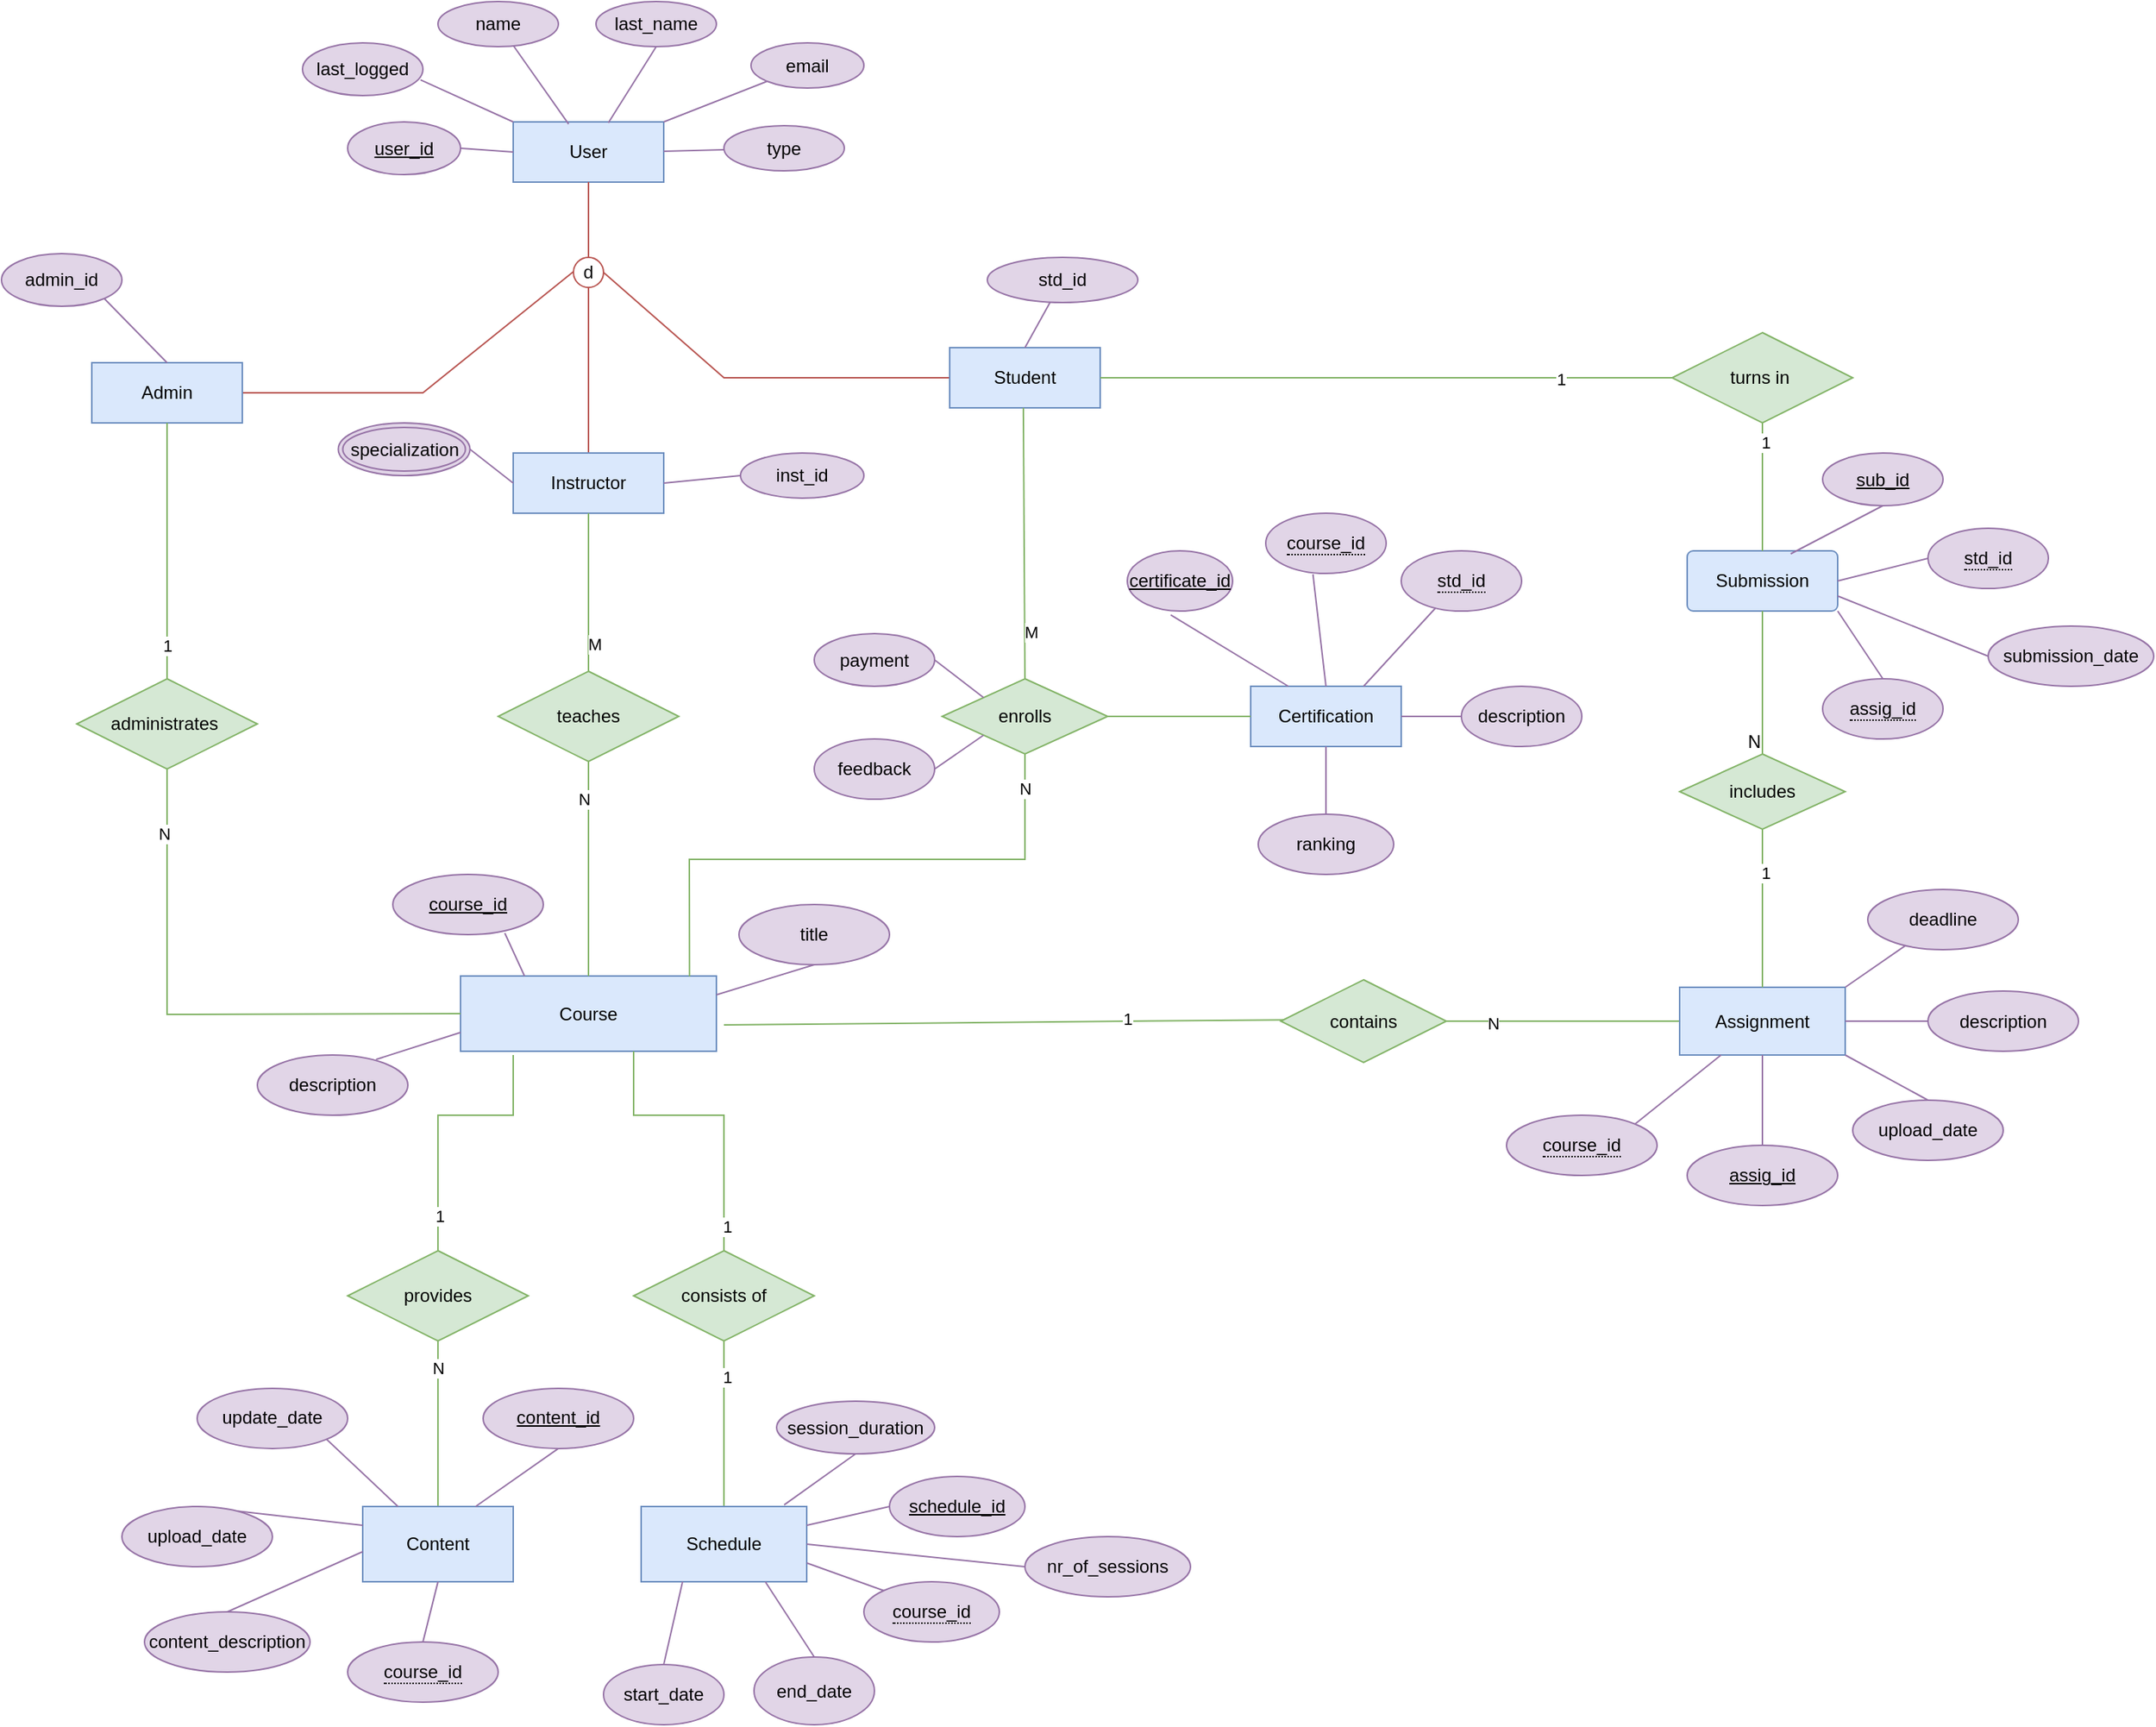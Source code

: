 <mxfile version="22.1.18" type="device">
  <diagram name="Page-1" id="Ex_LOpiX1bTE0HjQlcWH">
    <mxGraphModel dx="2524" dy="1872" grid="1" gridSize="10" guides="1" tooltips="1" connect="1" arrows="1" fold="1" page="1" pageScale="1" pageWidth="850" pageHeight="1100" math="0" shadow="0">
      <root>
        <mxCell id="0" />
        <mxCell id="1" parent="0" />
        <mxCell id="QeVsfK4hTUTbqEL9YIG4-1" value="User" style="whiteSpace=wrap;html=1;align=center;fillColor=#dae8fc;strokeColor=#6c8ebf;" parent="1" vertex="1">
          <mxGeometry x="60" y="30" width="100" height="40" as="geometry" />
        </mxCell>
        <mxCell id="QeVsfK4hTUTbqEL9YIG4-4" value="&lt;font color=&quot;#121212&quot;&gt;d&lt;/font&gt;" style="ellipse;whiteSpace=wrap;html=1;aspect=fixed;fillColor=none;strokeColor=#b85450;" parent="1" vertex="1">
          <mxGeometry x="100" y="120" width="20" height="20" as="geometry" />
        </mxCell>
        <mxCell id="QeVsfK4hTUTbqEL9YIG4-6" value="" style="endArrow=none;html=1;rounded=0;exitX=0.5;exitY=1;exitDx=0;exitDy=0;entryX=0.5;entryY=0;entryDx=0;entryDy=0;fillColor=#f8cecc;strokeColor=#b85450;" parent="1" source="QeVsfK4hTUTbqEL9YIG4-1" target="QeVsfK4hTUTbqEL9YIG4-4" edge="1">
          <mxGeometry relative="1" as="geometry">
            <mxPoint x="110" y="100" as="sourcePoint" />
            <mxPoint x="270" y="100" as="targetPoint" />
          </mxGeometry>
        </mxCell>
        <mxCell id="QeVsfK4hTUTbqEL9YIG4-10" value="" style="endArrow=none;html=1;rounded=0;entryX=0;entryY=0.5;entryDx=0;entryDy=0;fillColor=#f8cecc;strokeColor=#b85450;" parent="1" target="QeVsfK4hTUTbqEL9YIG4-17" edge="1">
          <mxGeometry relative="1" as="geometry">
            <mxPoint x="120" y="130" as="sourcePoint" />
            <mxPoint x="180" y="190.5" as="targetPoint" />
            <Array as="points">
              <mxPoint x="200" y="200" />
            </Array>
          </mxGeometry>
        </mxCell>
        <mxCell id="QeVsfK4hTUTbqEL9YIG4-11" value="" style="endArrow=none;html=1;rounded=0;entryX=0.5;entryY=0;entryDx=0;entryDy=0;fillColor=#f8cecc;strokeColor=#b85450;" parent="1" target="QeVsfK4hTUTbqEL9YIG4-16" edge="1">
          <mxGeometry relative="1" as="geometry">
            <mxPoint x="110" y="140" as="sourcePoint" />
            <mxPoint x="110" y="230" as="targetPoint" />
          </mxGeometry>
        </mxCell>
        <mxCell id="QeVsfK4hTUTbqEL9YIG4-13" value="" style="endArrow=none;html=1;rounded=0;exitX=1;exitY=0.5;exitDx=0;exitDy=0;fillColor=#f8cecc;strokeColor=#b85450;" parent="1" source="QeVsfK4hTUTbqEL9YIG4-15" edge="1">
          <mxGeometry relative="1" as="geometry">
            <mxPoint x="20" y="180" as="sourcePoint" />
            <mxPoint x="100" y="129.5" as="targetPoint" />
            <Array as="points">
              <mxPoint y="210" />
            </Array>
          </mxGeometry>
        </mxCell>
        <mxCell id="QeVsfK4hTUTbqEL9YIG4-15" value="Admin" style="whiteSpace=wrap;html=1;align=center;fillColor=#dae8fc;strokeColor=#6c8ebf;" parent="1" vertex="1">
          <mxGeometry x="-220" y="190" width="100" height="40" as="geometry" />
        </mxCell>
        <mxCell id="QeVsfK4hTUTbqEL9YIG4-16" value="Instructor" style="whiteSpace=wrap;html=1;align=center;fillColor=#dae8fc;strokeColor=#6c8ebf;" parent="1" vertex="1">
          <mxGeometry x="60" y="250" width="100" height="40" as="geometry" />
        </mxCell>
        <mxCell id="QeVsfK4hTUTbqEL9YIG4-17" value="Student" style="whiteSpace=wrap;html=1;align=center;fillColor=#dae8fc;strokeColor=#6c8ebf;" parent="1" vertex="1">
          <mxGeometry x="350" y="180" width="100" height="40" as="geometry" />
        </mxCell>
        <mxCell id="QeVsfK4hTUTbqEL9YIG4-91" style="edgeStyle=orthogonalEdgeStyle;rounded=0;orthogonalLoop=1;jettySize=auto;html=1;" parent="1" edge="1">
          <mxGeometry relative="1" as="geometry">
            <mxPoint x="130" y="660" as="targetPoint" />
            <mxPoint x="130" y="660" as="sourcePoint" />
          </mxGeometry>
        </mxCell>
        <mxCell id="QeVsfK4hTUTbqEL9YIG4-21" value="Course" style="whiteSpace=wrap;html=1;align=center;fillColor=#dae8fc;strokeColor=#6c8ebf;" parent="1" vertex="1">
          <mxGeometry x="25" y="597.5" width="170" height="50" as="geometry" />
        </mxCell>
        <mxCell id="QeVsfK4hTUTbqEL9YIG4-24" value="enrolls" style="shape=rhombus;perimeter=rhombusPerimeter;whiteSpace=wrap;html=1;align=center;fillColor=#d5e8d4;strokeColor=#82b366;" parent="1" vertex="1">
          <mxGeometry x="345" y="400" width="110" height="50" as="geometry" />
        </mxCell>
        <mxCell id="QeVsfK4hTUTbqEL9YIG4-32" value="" style="endArrow=none;html=1;rounded=0;exitX=0.5;exitY=1;exitDx=0;exitDy=0;fillColor=#d5e8d4;strokeColor=#82b366;" parent="1" source="QeVsfK4hTUTbqEL9YIG4-15" target="QeVsfK4hTUTbqEL9YIG4-33" edge="1">
          <mxGeometry relative="1" as="geometry">
            <mxPoint x="-180" y="240" as="sourcePoint" />
            <mxPoint x="-22" y="440" as="targetPoint" />
          </mxGeometry>
        </mxCell>
        <mxCell id="QeVsfK4hTUTbqEL9YIG4-36" value="1" style="edgeLabel;html=1;align=center;verticalAlign=middle;resizable=0;points=[];" parent="QeVsfK4hTUTbqEL9YIG4-32" vertex="1" connectable="0">
          <mxGeometry x="0.744" relative="1" as="geometry">
            <mxPoint as="offset" />
          </mxGeometry>
        </mxCell>
        <mxCell id="QeVsfK4hTUTbqEL9YIG4-33" value="administrates&amp;nbsp;" style="shape=rhombus;perimeter=rhombusPerimeter;whiteSpace=wrap;html=1;align=center;fillColor=#d5e8d4;strokeColor=#82b366;" parent="1" vertex="1">
          <mxGeometry x="-230" y="400" width="120" height="60" as="geometry" />
        </mxCell>
        <mxCell id="QeVsfK4hTUTbqEL9YIG4-34" value="" style="endArrow=none;html=1;rounded=0;exitX=0.5;exitY=1;exitDx=0;exitDy=0;entryX=0;entryY=0.5;entryDx=0;entryDy=0;fillColor=#d5e8d4;strokeColor=#82b366;" parent="1" source="QeVsfK4hTUTbqEL9YIG4-33" target="QeVsfK4hTUTbqEL9YIG4-21" edge="1">
          <mxGeometry relative="1" as="geometry">
            <mxPoint x="-60" y="520" as="sourcePoint" />
            <mxPoint x="-20" y="550" as="targetPoint" />
            <Array as="points">
              <mxPoint x="-170" y="623" />
            </Array>
          </mxGeometry>
        </mxCell>
        <mxCell id="QeVsfK4hTUTbqEL9YIG4-37" value="N" style="edgeLabel;html=1;align=center;verticalAlign=middle;resizable=0;points=[];" parent="QeVsfK4hTUTbqEL9YIG4-34" vertex="1" connectable="0">
          <mxGeometry x="-0.762" y="-2" relative="1" as="geometry">
            <mxPoint as="offset" />
          </mxGeometry>
        </mxCell>
        <mxCell id="QeVsfK4hTUTbqEL9YIG4-35" value="" style="endArrow=none;html=1;rounded=0;exitX=0.5;exitY=1;exitDx=0;exitDy=0;entryX=0.5;entryY=0;entryDx=0;entryDy=0;" parent="1" source="QeVsfK4hTUTbqEL9YIG4-16" target="QeVsfK4hTUTbqEL9YIG4-38" edge="1">
          <mxGeometry relative="1" as="geometry">
            <mxPoint x="80" y="330" as="sourcePoint" />
            <mxPoint x="110" y="370" as="targetPoint" />
          </mxGeometry>
        </mxCell>
        <mxCell id="QeVsfK4hTUTbqEL9YIG4-40" value="N" style="edgeLabel;html=1;align=center;verticalAlign=middle;resizable=0;points=[];" parent="QeVsfK4hTUTbqEL9YIG4-35" vertex="1" connectable="0">
          <mxGeometry x="0.652" y="4" relative="1" as="geometry">
            <mxPoint as="offset" />
          </mxGeometry>
        </mxCell>
        <mxCell id="QeVsfK4hTUTbqEL9YIG4-38" value="teaches" style="shape=rhombus;perimeter=rhombusPerimeter;whiteSpace=wrap;html=1;align=center;fillColor=#d5e8d4;strokeColor=#82b366;" parent="1" vertex="1">
          <mxGeometry x="50" y="395" width="120" height="60" as="geometry" />
        </mxCell>
        <mxCell id="QeVsfK4hTUTbqEL9YIG4-39" value="" style="endArrow=none;html=1;rounded=0;exitX=0.5;exitY=1;exitDx=0;exitDy=0;entryX=0.5;entryY=0;entryDx=0;entryDy=0;fillColor=#d5e8d4;strokeColor=#82b366;" parent="1" source="QeVsfK4hTUTbqEL9YIG4-38" target="QeVsfK4hTUTbqEL9YIG4-21" edge="1">
          <mxGeometry relative="1" as="geometry">
            <mxPoint x="90" y="510" as="sourcePoint" />
            <mxPoint x="110" y="590" as="targetPoint" />
          </mxGeometry>
        </mxCell>
        <mxCell id="QeVsfK4hTUTbqEL9YIG4-41" value="N" style="edgeLabel;html=1;align=center;verticalAlign=middle;resizable=0;points=[];" parent="QeVsfK4hTUTbqEL9YIG4-39" vertex="1" connectable="0">
          <mxGeometry x="-0.649" y="-3" relative="1" as="geometry">
            <mxPoint as="offset" />
          </mxGeometry>
        </mxCell>
        <mxCell id="QeVsfK4hTUTbqEL9YIG4-42" value="" style="endArrow=none;html=1;rounded=0;entryX=0.06;entryY=0.483;entryDx=0;entryDy=0;entryPerimeter=0;fillColor=#d5e8d4;strokeColor=#82b366;" parent="1" target="QeVsfK4hTUTbqEL9YIG4-44" edge="1">
          <mxGeometry relative="1" as="geometry">
            <mxPoint x="200" y="630" as="sourcePoint" />
            <mxPoint x="425" y="614.5" as="targetPoint" />
          </mxGeometry>
        </mxCell>
        <mxCell id="QeVsfK4hTUTbqEL9YIG4-62" value="1" style="edgeLabel;html=1;align=center;verticalAlign=middle;resizable=0;points=[];" parent="QeVsfK4hTUTbqEL9YIG4-42" vertex="1" connectable="0">
          <mxGeometry x="0.421" y="2" relative="1" as="geometry">
            <mxPoint as="offset" />
          </mxGeometry>
        </mxCell>
        <mxCell id="QeVsfK4hTUTbqEL9YIG4-44" value="contains" style="shape=rhombus;perimeter=rhombusPerimeter;whiteSpace=wrap;html=1;align=center;fillColor=#d5e8d4;strokeColor=#82b366;" parent="1" vertex="1">
          <mxGeometry x="570" y="600" width="110" height="55" as="geometry" />
        </mxCell>
        <mxCell id="QeVsfK4hTUTbqEL9YIG4-45" value="" style="endArrow=none;html=1;rounded=0;exitX=1;exitY=0.5;exitDx=0;exitDy=0;entryX=0;entryY=0.5;entryDx=0;entryDy=0;fillColor=#d5e8d4;strokeColor=#82b366;" parent="1" source="QeVsfK4hTUTbqEL9YIG4-44" target="QeVsfK4hTUTbqEL9YIG4-46" edge="1">
          <mxGeometry relative="1" as="geometry">
            <mxPoint x="490" y="615" as="sourcePoint" />
            <mxPoint x="650" y="614.5" as="targetPoint" />
          </mxGeometry>
        </mxCell>
        <mxCell id="QeVsfK4hTUTbqEL9YIG4-63" value="N" style="edgeLabel;html=1;align=center;verticalAlign=middle;resizable=0;points=[];" parent="QeVsfK4hTUTbqEL9YIG4-45" vertex="1" connectable="0">
          <mxGeometry x="-0.607" y="-1" relative="1" as="geometry">
            <mxPoint as="offset" />
          </mxGeometry>
        </mxCell>
        <mxCell id="QeVsfK4hTUTbqEL9YIG4-46" value="Assignment" style="whiteSpace=wrap;html=1;align=center;fillColor=#dae8fc;strokeColor=#6c8ebf;" parent="1" vertex="1">
          <mxGeometry x="835" y="605" width="110" height="45" as="geometry" />
        </mxCell>
        <mxCell id="QeVsfK4hTUTbqEL9YIG4-49" value="" style="endArrow=none;html=1;rounded=0;entryX=0.5;entryY=0;entryDx=0;entryDy=0;exitX=0.5;exitY=1;exitDx=0;exitDy=0;fillColor=#d5e8d4;strokeColor=#82b366;" parent="1" source="QeVsfK4hTUTbqEL9YIG4-50" target="QeVsfK4hTUTbqEL9YIG4-46" edge="1">
          <mxGeometry relative="1" as="geometry">
            <mxPoint x="625" y="500" as="sourcePoint" />
            <mxPoint x="700" y="500" as="targetPoint" />
          </mxGeometry>
        </mxCell>
        <mxCell id="QeVsfK4hTUTbqEL9YIG4-60" value="1" style="edgeLabel;html=1;align=center;verticalAlign=middle;resizable=0;points=[];" parent="QeVsfK4hTUTbqEL9YIG4-49" vertex="1" connectable="0">
          <mxGeometry x="-0.447" y="2" relative="1" as="geometry">
            <mxPoint as="offset" />
          </mxGeometry>
        </mxCell>
        <mxCell id="QeVsfK4hTUTbqEL9YIG4-50" value="includes" style="shape=rhombus;perimeter=rhombusPerimeter;whiteSpace=wrap;html=1;align=center;fillColor=#d5e8d4;strokeColor=#82b366;" parent="1" vertex="1">
          <mxGeometry x="835" y="450" width="110" height="50" as="geometry" />
        </mxCell>
        <mxCell id="QeVsfK4hTUTbqEL9YIG4-53" value="Submission" style="rounded=1;arcSize=10;whiteSpace=wrap;html=1;align=center;fillColor=#dae8fc;strokeColor=#6c8ebf;" parent="1" vertex="1">
          <mxGeometry x="840" y="315" width="100" height="40" as="geometry" />
        </mxCell>
        <mxCell id="QeVsfK4hTUTbqEL9YIG4-54" value="" style="endArrow=none;html=1;rounded=0;entryX=0;entryY=0.5;entryDx=0;entryDy=0;exitX=1;exitY=0.5;exitDx=0;exitDy=0;fillColor=#d5e8d4;strokeColor=#82b366;" parent="1" source="QeVsfK4hTUTbqEL9YIG4-17" target="QeVsfK4hTUTbqEL9YIG4-55" edge="1">
          <mxGeometry relative="1" as="geometry">
            <mxPoint x="290" y="209.5" as="sourcePoint" />
            <mxPoint x="450" y="209.5" as="targetPoint" />
          </mxGeometry>
        </mxCell>
        <mxCell id="QeVsfK4hTUTbqEL9YIG4-58" value="1" style="edgeLabel;html=1;align=center;verticalAlign=middle;resizable=0;points=[];" parent="QeVsfK4hTUTbqEL9YIG4-54" vertex="1" connectable="0">
          <mxGeometry x="0.611" y="-1" relative="1" as="geometry">
            <mxPoint as="offset" />
          </mxGeometry>
        </mxCell>
        <mxCell id="QeVsfK4hTUTbqEL9YIG4-55" value="turns in&amp;nbsp;" style="shape=rhombus;perimeter=rhombusPerimeter;whiteSpace=wrap;html=1;align=center;fillColor=#d5e8d4;strokeColor=#82b366;" parent="1" vertex="1">
          <mxGeometry x="830" y="170" width="120" height="60" as="geometry" />
        </mxCell>
        <mxCell id="QeVsfK4hTUTbqEL9YIG4-57" value="" style="endArrow=none;html=1;rounded=0;entryX=0.5;entryY=0;entryDx=0;entryDy=0;exitX=0.5;exitY=1;exitDx=0;exitDy=0;fillColor=#d5e8d4;strokeColor=#82b366;" parent="1" source="QeVsfK4hTUTbqEL9YIG4-55" target="QeVsfK4hTUTbqEL9YIG4-53" edge="1">
          <mxGeometry relative="1" as="geometry">
            <mxPoint x="880" y="240" as="sourcePoint" />
            <mxPoint x="835" y="290" as="targetPoint" />
            <Array as="points" />
          </mxGeometry>
        </mxCell>
        <mxCell id="QeVsfK4hTUTbqEL9YIG4-59" value="1" style="edgeLabel;html=1;align=center;verticalAlign=middle;resizable=0;points=[];" parent="QeVsfK4hTUTbqEL9YIG4-57" vertex="1" connectable="0">
          <mxGeometry x="-0.702" y="2" relative="1" as="geometry">
            <mxPoint as="offset" />
          </mxGeometry>
        </mxCell>
        <mxCell id="QeVsfK4hTUTbqEL9YIG4-64" value="" style="endArrow=none;html=1;rounded=0;exitX=0.5;exitY=0;exitDx=0;exitDy=0;fillColor=#d5e8d4;strokeColor=#82b366;" parent="1" source="QeVsfK4hTUTbqEL9YIG4-65" edge="1">
          <mxGeometry relative="1" as="geometry">
            <mxPoint x="-60" y="700" as="sourcePoint" />
            <mxPoint x="60" y="650" as="targetPoint" />
            <Array as="points">
              <mxPoint x="10" y="700" />
              <mxPoint x="10" y="690" />
              <mxPoint x="60" y="690" />
            </Array>
          </mxGeometry>
        </mxCell>
        <mxCell id="QeVsfK4hTUTbqEL9YIG4-78" value="1" style="edgeLabel;html=1;align=center;verticalAlign=middle;resizable=0;points=[];" parent="QeVsfK4hTUTbqEL9YIG4-64" vertex="1" connectable="0">
          <mxGeometry x="-0.746" y="-1" relative="1" as="geometry">
            <mxPoint as="offset" />
          </mxGeometry>
        </mxCell>
        <mxCell id="QeVsfK4hTUTbqEL9YIG4-65" value="provides" style="shape=rhombus;perimeter=rhombusPerimeter;whiteSpace=wrap;html=1;align=center;fillColor=#d5e8d4;strokeColor=#82b366;" parent="1" vertex="1">
          <mxGeometry x="-50" y="780" width="120" height="60" as="geometry" />
        </mxCell>
        <mxCell id="QeVsfK4hTUTbqEL9YIG4-75" value="" style="endArrow=none;html=1;rounded=0;entryX=0.5;entryY=1;entryDx=0;entryDy=0;exitX=0.5;exitY=0;exitDx=0;exitDy=0;fillColor=#d5e8d4;strokeColor=#82b366;" parent="1" source="QeVsfK4hTUTbqEL9YIG4-77" target="QeVsfK4hTUTbqEL9YIG4-65" edge="1">
          <mxGeometry relative="1" as="geometry">
            <mxPoint x="-390" y="700" as="sourcePoint" />
            <mxPoint x="-230" y="700" as="targetPoint" />
          </mxGeometry>
        </mxCell>
        <mxCell id="QeVsfK4hTUTbqEL9YIG4-79" value="N" style="edgeLabel;html=1;align=center;verticalAlign=middle;resizable=0;points=[];" parent="QeVsfK4hTUTbqEL9YIG4-75" vertex="1" connectable="0">
          <mxGeometry x="0.685" relative="1" as="geometry">
            <mxPoint as="offset" />
          </mxGeometry>
        </mxCell>
        <mxCell id="QeVsfK4hTUTbqEL9YIG4-77" value="Content" style="whiteSpace=wrap;html=1;align=center;fillColor=#dae8fc;strokeColor=#6c8ebf;" parent="1" vertex="1">
          <mxGeometry x="-40" y="950" width="100" height="50" as="geometry" />
        </mxCell>
        <mxCell id="QeVsfK4hTUTbqEL9YIG4-80" value="" style="endArrow=none;html=1;rounded=0;exitX=0.75;exitY=1;exitDx=0;exitDy=0;entryX=0.5;entryY=0;entryDx=0;entryDy=0;fillColor=#d5e8d4;strokeColor=#82b366;" parent="1" target="QeVsfK4hTUTbqEL9YIG4-81" edge="1">
          <mxGeometry relative="1" as="geometry">
            <mxPoint x="140" y="647.5" as="sourcePoint" />
            <mxPoint x="200" y="760" as="targetPoint" />
            <Array as="points">
              <mxPoint x="140" y="690" />
              <mxPoint x="200" y="690" />
            </Array>
          </mxGeometry>
        </mxCell>
        <mxCell id="QeVsfK4hTUTbqEL9YIG4-97" value="1" style="edgeLabel;html=1;align=center;verticalAlign=middle;resizable=0;points=[];" parent="QeVsfK4hTUTbqEL9YIG4-80" vertex="1" connectable="0">
          <mxGeometry x="0.836" y="2" relative="1" as="geometry">
            <mxPoint as="offset" />
          </mxGeometry>
        </mxCell>
        <mxCell id="QeVsfK4hTUTbqEL9YIG4-81" value="consists of" style="shape=rhombus;perimeter=rhombusPerimeter;whiteSpace=wrap;html=1;align=center;fillColor=#d5e8d4;strokeColor=#82b366;" parent="1" vertex="1">
          <mxGeometry x="140" y="780" width="120" height="60" as="geometry" />
        </mxCell>
        <mxCell id="QeVsfK4hTUTbqEL9YIG4-82" value="" style="endArrow=none;html=1;rounded=0;exitX=0.5;exitY=1;exitDx=0;exitDy=0;fillColor=#d5e8d4;strokeColor=#82b366;" parent="1" source="QeVsfK4hTUTbqEL9YIG4-81" target="QeVsfK4hTUTbqEL9YIG4-83" edge="1">
          <mxGeometry relative="1" as="geometry">
            <mxPoint x="170" y="910" as="sourcePoint" />
            <mxPoint x="220" y="920" as="targetPoint" />
          </mxGeometry>
        </mxCell>
        <mxCell id="QeVsfK4hTUTbqEL9YIG4-98" value="1" style="edgeLabel;html=1;align=center;verticalAlign=middle;resizable=0;points=[];" parent="QeVsfK4hTUTbqEL9YIG4-82" vertex="1" connectable="0">
          <mxGeometry x="-0.56" y="2" relative="1" as="geometry">
            <mxPoint as="offset" />
          </mxGeometry>
        </mxCell>
        <mxCell id="QeVsfK4hTUTbqEL9YIG4-83" value="Schedule" style="whiteSpace=wrap;html=1;align=center;fillColor=#dae8fc;strokeColor=#6c8ebf;" parent="1" vertex="1">
          <mxGeometry x="145" y="950" width="110" height="50" as="geometry" />
        </mxCell>
        <mxCell id="QeVsfK4hTUTbqEL9YIG4-86" value="Certification" style="whiteSpace=wrap;html=1;align=center;fillColor=#dae8fc;strokeColor=#6c8ebf;" parent="1" vertex="1">
          <mxGeometry x="550" y="405" width="100" height="40" as="geometry" />
        </mxCell>
        <mxCell id="QeVsfK4hTUTbqEL9YIG4-87" value="" style="endArrow=none;html=1;rounded=0;exitX=1;exitY=0.5;exitDx=0;exitDy=0;entryX=0;entryY=0.5;entryDx=0;entryDy=0;fillColor=#d5e8d4;strokeColor=#82b366;" parent="1" source="QeVsfK4hTUTbqEL9YIG4-24" target="QeVsfK4hTUTbqEL9YIG4-86" edge="1">
          <mxGeometry relative="1" as="geometry">
            <mxPoint x="290" y="430" as="sourcePoint" />
            <mxPoint x="380" y="375" as="targetPoint" />
          </mxGeometry>
        </mxCell>
        <mxCell id="QeVsfK4hTUTbqEL9YIG4-93" value="" style="endArrow=none;html=1;rounded=0;entryX=0.5;entryY=1;entryDx=0;entryDy=0;exitX=0.895;exitY=0.006;exitDx=0;exitDy=0;exitPerimeter=0;fillColor=#d5e8d4;strokeColor=#82b366;" parent="1" source="QeVsfK4hTUTbqEL9YIG4-21" target="QeVsfK4hTUTbqEL9YIG4-24" edge="1">
          <mxGeometry relative="1" as="geometry">
            <mxPoint x="180" y="590" as="sourcePoint" />
            <mxPoint x="340" y="420" as="targetPoint" />
            <Array as="points">
              <mxPoint x="177" y="520" />
              <mxPoint x="400" y="520" />
            </Array>
          </mxGeometry>
        </mxCell>
        <mxCell id="QeVsfK4hTUTbqEL9YIG4-94" value="N" style="edgeLabel;html=1;align=center;verticalAlign=middle;resizable=0;points=[];" parent="QeVsfK4hTUTbqEL9YIG4-93" vertex="1" connectable="0">
          <mxGeometry x="0.877" relative="1" as="geometry">
            <mxPoint as="offset" />
          </mxGeometry>
        </mxCell>
        <mxCell id="QeVsfK4hTUTbqEL9YIG4-130" value="last_name" style="ellipse;whiteSpace=wrap;html=1;align=center;fillColor=#e1d5e7;strokeColor=#9673a6;" parent="1" vertex="1">
          <mxGeometry x="115" y="-50" width="80" height="30" as="geometry" />
        </mxCell>
        <mxCell id="QeVsfK4hTUTbqEL9YIG4-133" value="email" style="ellipse;whiteSpace=wrap;html=1;align=center;fillColor=#e1d5e7;strokeColor=#9673a6;" parent="1" vertex="1">
          <mxGeometry x="218" y="-22.5" width="75" height="30" as="geometry" />
        </mxCell>
        <mxCell id="QeVsfK4hTUTbqEL9YIG4-134" value="" style="endArrow=none;html=1;rounded=0;entryX=1;entryY=0;entryDx=0;entryDy=0;fillColor=#e1d5e7;strokeColor=#9673a6;" parent="1" source="QeVsfK4hTUTbqEL9YIG4-133" target="QeVsfK4hTUTbqEL9YIG4-1" edge="1">
          <mxGeometry relative="1" as="geometry">
            <mxPoint x="100" y="270" as="sourcePoint" />
            <mxPoint x="260" y="270" as="targetPoint" />
          </mxGeometry>
        </mxCell>
        <mxCell id="QeVsfK4hTUTbqEL9YIG4-135" value="" style="endArrow=none;html=1;rounded=0;exitX=0.368;exitY=0.035;exitDx=0;exitDy=0;exitPerimeter=0;fillColor=#e1d5e7;strokeColor=#9673a6;" parent="1" source="QeVsfK4hTUTbqEL9YIG4-1" target="QeVsfK4hTUTbqEL9YIG4-136" edge="1">
          <mxGeometry relative="1" as="geometry">
            <mxPoint x="160" y="160" as="sourcePoint" />
            <mxPoint x="320" y="160" as="targetPoint" />
          </mxGeometry>
        </mxCell>
        <mxCell id="QeVsfK4hTUTbqEL9YIG4-136" value="name" style="ellipse;whiteSpace=wrap;html=1;align=center;fillColor=#e1d5e7;strokeColor=#9673a6;" parent="1" vertex="1">
          <mxGeometry x="10" y="-50" width="80" height="30" as="geometry" />
        </mxCell>
        <mxCell id="QeVsfK4hTUTbqEL9YIG4-137" value="" style="endArrow=none;html=1;rounded=0;exitX=0.5;exitY=1;exitDx=0;exitDy=0;entryX=0.632;entryY=0.015;entryDx=0;entryDy=0;entryPerimeter=0;fillColor=#e1d5e7;strokeColor=#9673a6;" parent="1" source="QeVsfK4hTUTbqEL9YIG4-130" target="QeVsfK4hTUTbqEL9YIG4-1" edge="1">
          <mxGeometry relative="1" as="geometry">
            <mxPoint x="160" y="160" as="sourcePoint" />
            <mxPoint x="320" y="160" as="targetPoint" />
          </mxGeometry>
        </mxCell>
        <mxCell id="QeVsfK4hTUTbqEL9YIG4-151" value="&lt;span style=&quot;border-bottom: 1px dotted&quot;&gt;course_id&lt;/span&gt;" style="ellipse;whiteSpace=wrap;html=1;align=center;fillColor=#e1d5e7;strokeColor=#9673a6;" parent="1" vertex="1">
          <mxGeometry x="560" y="290" width="80" height="40" as="geometry" />
        </mxCell>
        <mxCell id="QeVsfK4hTUTbqEL9YIG4-152" value="certificate_id" style="ellipse;whiteSpace=wrap;html=1;align=center;fontStyle=4;fillColor=#e1d5e7;strokeColor=#9673a6;" parent="1" vertex="1">
          <mxGeometry x="468" y="315" width="70" height="40" as="geometry" />
        </mxCell>
        <mxCell id="QeVsfK4hTUTbqEL9YIG4-158" value="&lt;span style=&quot;border-bottom: 1px dotted&quot;&gt;std_id&lt;/span&gt;" style="ellipse;whiteSpace=wrap;html=1;align=center;fillColor=#e1d5e7;strokeColor=#9673a6;" parent="1" vertex="1">
          <mxGeometry x="650" y="315" width="80" height="40" as="geometry" />
        </mxCell>
        <mxCell id="QeVsfK4hTUTbqEL9YIG4-159" value="" style="endArrow=none;html=1;rounded=0;exitX=0.788;exitY=0.075;exitDx=0;exitDy=0;exitPerimeter=0;entryX=0;entryY=0.75;entryDx=0;entryDy=0;fillColor=#e1d5e7;strokeColor=#9673a6;" parent="1" source="QeVsfK4hTUTbqEL9YIG4-170" target="QeVsfK4hTUTbqEL9YIG4-21" edge="1">
          <mxGeometry relative="1" as="geometry">
            <mxPoint x="-20" y="655" as="sourcePoint" />
            <mxPoint x="140" y="655" as="targetPoint" />
          </mxGeometry>
        </mxCell>
        <mxCell id="QeVsfK4hTUTbqEL9YIG4-160" value="" style="endArrow=none;html=1;rounded=0;exitX=0.744;exitY=0.975;exitDx=0;exitDy=0;exitPerimeter=0;entryX=0.25;entryY=0;entryDx=0;entryDy=0;fillColor=#e1d5e7;strokeColor=#9673a6;" parent="1" source="QeVsfK4hTUTbqEL9YIG4-167" target="QeVsfK4hTUTbqEL9YIG4-21" edge="1">
          <mxGeometry relative="1" as="geometry">
            <mxPoint x="190" y="560" as="sourcePoint" />
            <mxPoint x="350" y="560" as="targetPoint" />
          </mxGeometry>
        </mxCell>
        <mxCell id="QeVsfK4hTUTbqEL9YIG4-161" value="" style="endArrow=none;html=1;rounded=0;entryX=0.392;entryY=1.015;entryDx=0;entryDy=0;entryPerimeter=0;exitX=0.5;exitY=0;exitDx=0;exitDy=0;fillColor=#e1d5e7;strokeColor=#9673a6;" parent="1" source="QeVsfK4hTUTbqEL9YIG4-86" target="QeVsfK4hTUTbqEL9YIG4-151" edge="1">
          <mxGeometry relative="1" as="geometry">
            <mxPoint x="580" y="400" as="sourcePoint" />
            <mxPoint x="620" y="349" as="targetPoint" />
          </mxGeometry>
        </mxCell>
        <mxCell id="QeVsfK4hTUTbqEL9YIG4-162" value="" style="endArrow=none;html=1;rounded=0;exitX=0.412;exitY=1.065;exitDx=0;exitDy=0;exitPerimeter=0;entryX=0.25;entryY=0;entryDx=0;entryDy=0;fillColor=#e1d5e7;strokeColor=#9673a6;" parent="1" source="QeVsfK4hTUTbqEL9YIG4-152" target="QeVsfK4hTUTbqEL9YIG4-86" edge="1">
          <mxGeometry relative="1" as="geometry">
            <mxPoint x="480" y="390" as="sourcePoint" />
            <mxPoint x="640" y="390" as="targetPoint" />
          </mxGeometry>
        </mxCell>
        <mxCell id="QeVsfK4hTUTbqEL9YIG4-163" value="" style="endArrow=none;html=1;rounded=0;entryX=0.285;entryY=0.95;entryDx=0;entryDy=0;entryPerimeter=0;exitX=0.75;exitY=0;exitDx=0;exitDy=0;fillColor=#e1d5e7;strokeColor=#9673a6;" parent="1" source="QeVsfK4hTUTbqEL9YIG4-86" target="QeVsfK4hTUTbqEL9YIG4-158" edge="1">
          <mxGeometry relative="1" as="geometry">
            <mxPoint x="640" y="400" as="sourcePoint" />
            <mxPoint x="690" y="370" as="targetPoint" />
          </mxGeometry>
        </mxCell>
        <mxCell id="QeVsfK4hTUTbqEL9YIG4-165" value="schedule_id" style="ellipse;whiteSpace=wrap;html=1;align=center;fontStyle=4;fillColor=#e1d5e7;strokeColor=#9673a6;" parent="1" vertex="1">
          <mxGeometry x="310" y="930" width="90" height="40" as="geometry" />
        </mxCell>
        <mxCell id="QeVsfK4hTUTbqEL9YIG4-166" value="sub_id" style="ellipse;whiteSpace=wrap;html=1;align=center;fontStyle=4;fillColor=#e1d5e7;strokeColor=#9673a6;" parent="1" vertex="1">
          <mxGeometry x="930" y="250" width="80" height="35" as="geometry" />
        </mxCell>
        <mxCell id="QeVsfK4hTUTbqEL9YIG4-167" value="course_id" style="ellipse;whiteSpace=wrap;html=1;align=center;fontStyle=4;fillColor=#e1d5e7;strokeColor=#9673a6;" parent="1" vertex="1">
          <mxGeometry x="-20" y="530" width="100" height="40" as="geometry" />
        </mxCell>
        <mxCell id="QeVsfK4hTUTbqEL9YIG4-168" value="assig_id" style="ellipse;whiteSpace=wrap;html=1;align=center;fontStyle=4;fillColor=#e1d5e7;strokeColor=#9673a6;" parent="1" vertex="1">
          <mxGeometry x="840" y="710" width="100" height="40" as="geometry" />
        </mxCell>
        <mxCell id="QeVsfK4hTUTbqEL9YIG4-170" value="description" style="ellipse;whiteSpace=wrap;html=1;align=center;fillColor=#e1d5e7;strokeColor=#9673a6;" parent="1" vertex="1">
          <mxGeometry x="-110" y="650" width="100" height="40" as="geometry" />
        </mxCell>
        <mxCell id="QeVsfK4hTUTbqEL9YIG4-172" value="&lt;span style=&quot;border-bottom: 1px dotted&quot;&gt;course_id&lt;/span&gt;" style="ellipse;whiteSpace=wrap;html=1;align=center;fillColor=#e1d5e7;strokeColor=#9673a6;" parent="1" vertex="1">
          <mxGeometry x="720" y="690" width="100" height="40" as="geometry" />
        </mxCell>
        <mxCell id="QeVsfK4hTUTbqEL9YIG4-173" value="&lt;span style=&quot;border-bottom: 1px dotted&quot;&gt;assig_id&lt;/span&gt;" style="ellipse;whiteSpace=wrap;html=1;align=center;fillColor=#e1d5e7;strokeColor=#9673a6;" parent="1" vertex="1">
          <mxGeometry x="930" y="400" width="80" height="40" as="geometry" />
        </mxCell>
        <mxCell id="QeVsfK4hTUTbqEL9YIG4-174" value="&lt;span style=&quot;border-bottom: 1px dotted&quot;&gt;std_id&lt;/span&gt;" style="ellipse;whiteSpace=wrap;html=1;align=center;fillColor=#e1d5e7;strokeColor=#9673a6;" parent="1" vertex="1">
          <mxGeometry x="1000" y="300" width="80" height="40" as="geometry" />
        </mxCell>
        <mxCell id="QeVsfK4hTUTbqEL9YIG4-176" value="&lt;span style=&quot;border-bottom: 1px dotted&quot;&gt;course_id&lt;/span&gt;" style="ellipse;whiteSpace=wrap;html=1;align=center;fillColor=#e1d5e7;strokeColor=#9673a6;" parent="1" vertex="1">
          <mxGeometry x="293" y="1000" width="90" height="40" as="geometry" />
        </mxCell>
        <mxCell id="QeVsfK4hTUTbqEL9YIG4-177" value="content_description" style="ellipse;whiteSpace=wrap;html=1;align=center;fillColor=#e1d5e7;strokeColor=#9673a6;" parent="1" vertex="1">
          <mxGeometry x="-185" y="1020" width="110" height="40" as="geometry" />
        </mxCell>
        <mxCell id="QeVsfK4hTUTbqEL9YIG4-178" value="start_date" style="ellipse;whiteSpace=wrap;html=1;align=center;fillColor=#e1d5e7;strokeColor=#9673a6;" parent="1" vertex="1">
          <mxGeometry x="120" y="1055" width="80" height="40" as="geometry" />
        </mxCell>
        <mxCell id="QeVsfK4hTUTbqEL9YIG4-179" value="end_date" style="ellipse;whiteSpace=wrap;html=1;align=center;fillColor=#e1d5e7;strokeColor=#9673a6;" parent="1" vertex="1">
          <mxGeometry x="220" y="1050" width="80" height="45" as="geometry" />
        </mxCell>
        <mxCell id="QeVsfK4hTUTbqEL9YIG4-181" value="" style="endArrow=none;html=1;rounded=0;exitX=0.5;exitY=1;exitDx=0;exitDy=0;entryX=0.5;entryY=0;entryDx=0;entryDy=0;fillColor=#e1d5e7;strokeColor=#9673a6;" parent="1" source="QeVsfK4hTUTbqEL9YIG4-46" target="QeVsfK4hTUTbqEL9YIG4-168" edge="1">
          <mxGeometry relative="1" as="geometry">
            <mxPoint x="720" y="790" as="sourcePoint" />
            <mxPoint x="880" y="790" as="targetPoint" />
          </mxGeometry>
        </mxCell>
        <mxCell id="QeVsfK4hTUTbqEL9YIG4-182" value="" style="endArrow=none;html=1;rounded=0;exitX=0.25;exitY=1;exitDx=0;exitDy=0;entryX=0.5;entryY=0;entryDx=0;entryDy=0;fillColor=#e1d5e7;strokeColor=#9673a6;" parent="1" source="QeVsfK4hTUTbqEL9YIG4-83" target="QeVsfK4hTUTbqEL9YIG4-178" edge="1">
          <mxGeometry relative="1" as="geometry">
            <mxPoint x="190" y="1010" as="sourcePoint" />
            <mxPoint x="350" y="1010" as="targetPoint" />
          </mxGeometry>
        </mxCell>
        <mxCell id="QeVsfK4hTUTbqEL9YIG4-183" value="" style="endArrow=none;html=1;rounded=0;exitX=0.75;exitY=1;exitDx=0;exitDy=0;entryX=0.5;entryY=0;entryDx=0;entryDy=0;fillColor=#e1d5e7;strokeColor=#9673a6;" parent="1" source="QeVsfK4hTUTbqEL9YIG4-83" target="QeVsfK4hTUTbqEL9YIG4-179" edge="1">
          <mxGeometry relative="1" as="geometry">
            <mxPoint x="360" y="900" as="sourcePoint" />
            <mxPoint x="520" y="900" as="targetPoint" />
          </mxGeometry>
        </mxCell>
        <mxCell id="QeVsfK4hTUTbqEL9YIG4-184" value="" style="endArrow=none;html=1;rounded=0;exitX=1;exitY=0.75;exitDx=0;exitDy=0;entryX=0;entryY=0;entryDx=0;entryDy=0;fillColor=#e1d5e7;strokeColor=#9673a6;" parent="1" source="QeVsfK4hTUTbqEL9YIG4-83" target="QeVsfK4hTUTbqEL9YIG4-176" edge="1">
          <mxGeometry relative="1" as="geometry">
            <mxPoint x="360" y="900" as="sourcePoint" />
            <mxPoint x="520" y="900" as="targetPoint" />
          </mxGeometry>
        </mxCell>
        <mxCell id="QeVsfK4hTUTbqEL9YIG4-185" value="" style="endArrow=none;html=1;rounded=0;exitX=1;exitY=0.25;exitDx=0;exitDy=0;entryX=0;entryY=0.5;entryDx=0;entryDy=0;fillColor=#e1d5e7;strokeColor=#9673a6;" parent="1" source="QeVsfK4hTUTbqEL9YIG4-83" target="QeVsfK4hTUTbqEL9YIG4-165" edge="1">
          <mxGeometry relative="1" as="geometry">
            <mxPoint x="360" y="900" as="sourcePoint" />
            <mxPoint x="520" y="900" as="targetPoint" />
          </mxGeometry>
        </mxCell>
        <mxCell id="QeVsfK4hTUTbqEL9YIG4-187" value="&lt;span style=&quot;border-bottom: 1px dotted&quot;&gt;course_id&lt;/span&gt;" style="ellipse;whiteSpace=wrap;html=1;align=center;fillColor=#e1d5e7;strokeColor=#9673a6;" parent="1" vertex="1">
          <mxGeometry x="-50" y="1040" width="100" height="40" as="geometry" />
        </mxCell>
        <mxCell id="QeVsfK4hTUTbqEL9YIG4-188" value="" style="endArrow=none;html=1;rounded=0;entryX=0.5;entryY=1;entryDx=0;entryDy=0;exitX=0.5;exitY=0;exitDx=0;exitDy=0;fillColor=#e1d5e7;strokeColor=#9673a6;" parent="1" source="QeVsfK4hTUTbqEL9YIG4-187" target="QeVsfK4hTUTbqEL9YIG4-77" edge="1">
          <mxGeometry relative="1" as="geometry">
            <mxPoint y="1039" as="sourcePoint" />
            <mxPoint x="160" y="1039" as="targetPoint" />
          </mxGeometry>
        </mxCell>
        <mxCell id="QeVsfK4hTUTbqEL9YIG4-189" value="" style="endArrow=none;html=1;rounded=0;exitX=0.5;exitY=0;exitDx=0;exitDy=0;fillColor=#e1d5e7;strokeColor=#9673a6;" parent="1" source="QeVsfK4hTUTbqEL9YIG4-177" edge="1">
          <mxGeometry relative="1" as="geometry">
            <mxPoint x="-200" y="980" as="sourcePoint" />
            <mxPoint x="-40" y="980" as="targetPoint" />
          </mxGeometry>
        </mxCell>
        <mxCell id="QeVsfK4hTUTbqEL9YIG4-192" value="" style="endArrow=none;html=1;rounded=0;entryX=0.5;entryY=0;entryDx=0;entryDy=0;exitX=1;exitY=1;exitDx=0;exitDy=0;fillColor=#e1d5e7;strokeColor=#9673a6;" parent="1" source="QeVsfK4hTUTbqEL9YIG4-53" target="QeVsfK4hTUTbqEL9YIG4-173" edge="1">
          <mxGeometry relative="1" as="geometry">
            <mxPoint x="810" y="370" as="sourcePoint" />
            <mxPoint x="970" y="370" as="targetPoint" />
          </mxGeometry>
        </mxCell>
        <mxCell id="QeVsfK4hTUTbqEL9YIG4-193" value="" style="endArrow=none;html=1;rounded=0;exitX=1;exitY=0.5;exitDx=0;exitDy=0;entryX=0;entryY=0.5;entryDx=0;entryDy=0;fillColor=#e1d5e7;strokeColor=#9673a6;" parent="1" source="QeVsfK4hTUTbqEL9YIG4-53" target="QeVsfK4hTUTbqEL9YIG4-174" edge="1">
          <mxGeometry relative="1" as="geometry">
            <mxPoint x="830" y="329.5" as="sourcePoint" />
            <mxPoint x="990" y="329.5" as="targetPoint" />
            <Array as="points" />
          </mxGeometry>
        </mxCell>
        <mxCell id="QeVsfK4hTUTbqEL9YIG4-194" value="" style="endArrow=none;html=1;rounded=0;exitX=0.688;exitY=0.05;exitDx=0;exitDy=0;exitPerimeter=0;entryX=0.5;entryY=1;entryDx=0;entryDy=0;fillColor=#e1d5e7;strokeColor=#9673a6;" parent="1" source="QeVsfK4hTUTbqEL9YIG4-53" target="QeVsfK4hTUTbqEL9YIG4-166" edge="1">
          <mxGeometry relative="1" as="geometry">
            <mxPoint x="780" y="269.5" as="sourcePoint" />
            <mxPoint x="940" y="269.5" as="targetPoint" />
          </mxGeometry>
        </mxCell>
        <mxCell id="QeVsfK4hTUTbqEL9YIG4-196" value="" style="endArrow=none;html=1;rounded=0;entryX=0.25;entryY=1;entryDx=0;entryDy=0;exitX=1;exitY=0;exitDx=0;exitDy=0;fillColor=#e1d5e7;strokeColor=#9673a6;" parent="1" source="QeVsfK4hTUTbqEL9YIG4-172" target="QeVsfK4hTUTbqEL9YIG4-46" edge="1">
          <mxGeometry relative="1" as="geometry">
            <mxPoint x="680" y="680" as="sourcePoint" />
            <mxPoint x="840" y="680" as="targetPoint" />
          </mxGeometry>
        </mxCell>
        <mxCell id="sk798J-t8S1_1swlPKjx-3" value="" style="endArrow=none;html=1;rounded=0;fillColor=#e1d5e7;strokeColor=#9673a6;" parent="1" target="sk798J-t8S1_1swlPKjx-4" edge="1">
          <mxGeometry relative="1" as="geometry">
            <mxPoint x="160" y="49.5" as="sourcePoint" />
            <mxPoint x="240" y="50" as="targetPoint" />
          </mxGeometry>
        </mxCell>
        <mxCell id="sk798J-t8S1_1swlPKjx-4" value="type" style="ellipse;whiteSpace=wrap;html=1;align=center;fillColor=#e1d5e7;strokeColor=#9673a6;" parent="1" vertex="1">
          <mxGeometry x="200" y="32.5" width="80" height="30" as="geometry" />
        </mxCell>
        <mxCell id="sk798J-t8S1_1swlPKjx-7" value="" style="endArrow=none;html=1;rounded=0;exitX=1;exitY=0.5;exitDx=0;exitDy=0;entryX=0;entryY=0.5;entryDx=0;entryDy=0;fillColor=#e1d5e7;strokeColor=#9673a6;" parent="1" source="sk798J-t8S1_1swlPKjx-8" target="QeVsfK4hTUTbqEL9YIG4-1" edge="1">
          <mxGeometry relative="1" as="geometry">
            <mxPoint x="20" y="50" as="sourcePoint" />
            <mxPoint x="220" y="260" as="targetPoint" />
          </mxGeometry>
        </mxCell>
        <mxCell id="sk798J-t8S1_1swlPKjx-8" value="user_id" style="ellipse;whiteSpace=wrap;html=1;align=center;fontStyle=4;fillColor=#e1d5e7;strokeColor=#9673a6;" parent="1" vertex="1">
          <mxGeometry x="-50" y="30" width="75" height="35" as="geometry" />
        </mxCell>
        <mxCell id="sk798J-t8S1_1swlPKjx-26" value="" style="endArrow=none;html=1;rounded=0;entryX=0.5;entryY=0;entryDx=0;entryDy=0;exitX=0.5;exitY=1;exitDx=0;exitDy=0;fillColor=#d5e8d4;strokeColor=#82b366;" parent="1" source="QeVsfK4hTUTbqEL9YIG4-53" target="QeVsfK4hTUTbqEL9YIG4-50" edge="1">
          <mxGeometry relative="1" as="geometry">
            <mxPoint x="620" y="440" as="sourcePoint" />
            <mxPoint x="780" y="440" as="targetPoint" />
          </mxGeometry>
        </mxCell>
        <mxCell id="sk798J-t8S1_1swlPKjx-27" value="N" style="resizable=0;html=1;whiteSpace=wrap;align=right;verticalAlign=bottom;" parent="sk798J-t8S1_1swlPKjx-26" connectable="0" vertex="1">
          <mxGeometry x="1" relative="1" as="geometry" />
        </mxCell>
        <mxCell id="sk798J-t8S1_1swlPKjx-28" value="submission_date" style="ellipse;whiteSpace=wrap;html=1;align=center;fillColor=#e1d5e7;strokeColor=#9673a6;" parent="1" vertex="1">
          <mxGeometry x="1040" y="365" width="110" height="40" as="geometry" />
        </mxCell>
        <mxCell id="sk798J-t8S1_1swlPKjx-29" value="" style="endArrow=none;html=1;rounded=0;entryX=0;entryY=0.5;entryDx=0;entryDy=0;exitX=1;exitY=0.75;exitDx=0;exitDy=0;fillColor=#e1d5e7;strokeColor=#9673a6;" parent="1" source="QeVsfK4hTUTbqEL9YIG4-53" target="sk798J-t8S1_1swlPKjx-28" edge="1">
          <mxGeometry relative="1" as="geometry">
            <mxPoint x="1040" y="375" as="sourcePoint" />
            <mxPoint x="1070" y="390" as="targetPoint" />
          </mxGeometry>
        </mxCell>
        <mxCell id="sk798J-t8S1_1swlPKjx-35" value="" style="endArrow=none;html=1;rounded=0;exitX=1;exitY=1;exitDx=0;exitDy=0;entryX=0.5;entryY=0;entryDx=0;entryDy=0;fillColor=#e1d5e7;strokeColor=#9673a6;" parent="1" source="QeVsfK4hTUTbqEL9YIG4-46" target="sk798J-t8S1_1swlPKjx-36" edge="1">
          <mxGeometry relative="1" as="geometry">
            <mxPoint x="1040" y="640" as="sourcePoint" />
            <mxPoint x="1010" y="680" as="targetPoint" />
          </mxGeometry>
        </mxCell>
        <mxCell id="sk798J-t8S1_1swlPKjx-36" value="upload_date" style="ellipse;whiteSpace=wrap;html=1;align=center;fillColor=#e1d5e7;strokeColor=#9673a6;" parent="1" vertex="1">
          <mxGeometry x="950" y="680" width="100" height="40" as="geometry" />
        </mxCell>
        <mxCell id="sk798J-t8S1_1swlPKjx-37" value="" style="endArrow=none;html=1;rounded=0;exitX=1;exitY=0.5;exitDx=0;exitDy=0;entryX=0;entryY=0.5;entryDx=0;entryDy=0;fillColor=#e1d5e7;strokeColor=#9673a6;" parent="1" source="QeVsfK4hTUTbqEL9YIG4-46" target="sk798J-t8S1_1swlPKjx-38" edge="1">
          <mxGeometry relative="1" as="geometry">
            <mxPoint x="970" y="630" as="sourcePoint" />
            <mxPoint x="1050" y="630" as="targetPoint" />
          </mxGeometry>
        </mxCell>
        <mxCell id="sk798J-t8S1_1swlPKjx-38" value="description" style="ellipse;whiteSpace=wrap;html=1;align=center;fillColor=#e1d5e7;strokeColor=#9673a6;" parent="1" vertex="1">
          <mxGeometry x="1000" y="607.5" width="100" height="40" as="geometry" />
        </mxCell>
        <mxCell id="sk798J-t8S1_1swlPKjx-40" value="" style="endArrow=none;html=1;rounded=0;entryX=0.5;entryY=1;entryDx=0;entryDy=0;fillColor=#e1d5e7;strokeColor=#9673a6;" parent="1" target="sk798J-t8S1_1swlPKjx-50" edge="1">
          <mxGeometry relative="1" as="geometry">
            <mxPoint x="240" y="948.95" as="sourcePoint" />
            <mxPoint x="260" y="890" as="targetPoint" />
          </mxGeometry>
        </mxCell>
        <mxCell id="sk798J-t8S1_1swlPKjx-42" value="" style="endArrow=none;html=1;rounded=0;exitX=1;exitY=0;exitDx=0;exitDy=0;fillColor=#e1d5e7;strokeColor=#9673a6;" parent="1" source="QeVsfK4hTUTbqEL9YIG4-46" target="sk798J-t8S1_1swlPKjx-43" edge="1">
          <mxGeometry relative="1" as="geometry">
            <mxPoint x="940" y="560" as="sourcePoint" />
            <mxPoint x="990" y="560" as="targetPoint" />
            <Array as="points" />
          </mxGeometry>
        </mxCell>
        <mxCell id="sk798J-t8S1_1swlPKjx-43" value="deadline" style="ellipse;whiteSpace=wrap;html=1;align=center;fillColor=#e1d5e7;strokeColor=#9673a6;" parent="1" vertex="1">
          <mxGeometry x="960" y="540" width="100" height="40" as="geometry" />
        </mxCell>
        <mxCell id="sk798J-t8S1_1swlPKjx-44" value="" style="endArrow=none;html=1;rounded=0;exitX=0.5;exitY=1;exitDx=0;exitDy=0;entryX=0.5;entryY=0;entryDx=0;entryDy=0;fillColor=#d5e8d4;strokeColor=#82b366;" parent="1" edge="1">
          <mxGeometry relative="1" as="geometry">
            <mxPoint x="110" y="290" as="sourcePoint" />
            <mxPoint x="110" y="395" as="targetPoint" />
          </mxGeometry>
        </mxCell>
        <mxCell id="sk798J-t8S1_1swlPKjx-45" value="M" style="edgeLabel;html=1;align=center;verticalAlign=middle;resizable=0;points=[];" parent="sk798J-t8S1_1swlPKjx-44" vertex="1" connectable="0">
          <mxGeometry x="0.652" y="4" relative="1" as="geometry">
            <mxPoint as="offset" />
          </mxGeometry>
        </mxCell>
        <mxCell id="sk798J-t8S1_1swlPKjx-48" value="" style="endArrow=none;html=1;rounded=0;exitX=0.5;exitY=1;exitDx=0;exitDy=0;entryX=0.5;entryY=0;entryDx=0;entryDy=0;fillColor=#d5e8d4;strokeColor=#82b366;" parent="1" target="QeVsfK4hTUTbqEL9YIG4-24" edge="1">
          <mxGeometry relative="1" as="geometry">
            <mxPoint x="398.95" y="220" as="sourcePoint" />
            <mxPoint x="398.95" y="325" as="targetPoint" />
          </mxGeometry>
        </mxCell>
        <mxCell id="sk798J-t8S1_1swlPKjx-49" value="M" style="edgeLabel;html=1;align=center;verticalAlign=middle;resizable=0;points=[];" parent="sk798J-t8S1_1swlPKjx-48" vertex="1" connectable="0">
          <mxGeometry x="0.652" y="4" relative="1" as="geometry">
            <mxPoint as="offset" />
          </mxGeometry>
        </mxCell>
        <mxCell id="sk798J-t8S1_1swlPKjx-50" value="session_duration" style="ellipse;whiteSpace=wrap;html=1;align=center;fillColor=#e1d5e7;strokeColor=#9673a6;" parent="1" vertex="1">
          <mxGeometry x="235" y="880" width="105" height="35" as="geometry" />
        </mxCell>
        <mxCell id="sk798J-t8S1_1swlPKjx-53" value="nr_of_sessions" style="ellipse;whiteSpace=wrap;html=1;align=center;fillColor=#e1d5e7;strokeColor=#9673a6;" parent="1" vertex="1">
          <mxGeometry x="400" y="970" width="110" height="40" as="geometry" />
        </mxCell>
        <mxCell id="sk798J-t8S1_1swlPKjx-54" value="" style="endArrow=none;html=1;rounded=0;entryX=0;entryY=0.5;entryDx=0;entryDy=0;exitX=1;exitY=0.5;exitDx=0;exitDy=0;fillColor=#e1d5e7;strokeColor=#9673a6;" parent="1" source="QeVsfK4hTUTbqEL9YIG4-83" target="sk798J-t8S1_1swlPKjx-53" edge="1">
          <mxGeometry relative="1" as="geometry">
            <mxPoint x="260" y="974.47" as="sourcePoint" />
            <mxPoint x="420" y="974.47" as="targetPoint" />
          </mxGeometry>
        </mxCell>
        <mxCell id="sk798J-t8S1_1swlPKjx-59" value="" style="endArrow=none;html=1;rounded=0;exitX=0;exitY=0.25;exitDx=0;exitDy=0;entryX=0.5;entryY=0;entryDx=0;entryDy=0;fillColor=#e1d5e7;strokeColor=#9673a6;" parent="1" source="QeVsfK4hTUTbqEL9YIG4-77" target="sk798J-t8S1_1swlPKjx-60" edge="1">
          <mxGeometry relative="1" as="geometry">
            <mxPoint x="-50" y="970" as="sourcePoint" />
            <mxPoint x="-195" y="897.5" as="targetPoint" />
          </mxGeometry>
        </mxCell>
        <mxCell id="sk798J-t8S1_1swlPKjx-60" value="upload_date" style="ellipse;whiteSpace=wrap;html=1;align=center;fillColor=#e1d5e7;strokeColor=#9673a6;" parent="1" vertex="1">
          <mxGeometry x="-200" y="950" width="100" height="40" as="geometry" />
        </mxCell>
        <mxCell id="sk798J-t8S1_1swlPKjx-61" value="" style="endArrow=none;html=1;rounded=0;entryX=0.5;entryY=0;entryDx=0;entryDy=0;fillColor=#e1d5e7;strokeColor=#9673a6;" parent="1" source="QeVsfK4hTUTbqEL9YIG4-77" target="sk798J-t8S1_1swlPKjx-62" edge="1">
          <mxGeometry relative="1" as="geometry">
            <mxPoint x="-28.4" y="950" as="sourcePoint" />
            <mxPoint x="-170" y="871.45" as="targetPoint" />
          </mxGeometry>
        </mxCell>
        <mxCell id="sk798J-t8S1_1swlPKjx-62" value="update_date" style="ellipse;whiteSpace=wrap;html=1;align=center;fillColor=#e1d5e7;strokeColor=#9673a6;" parent="1" vertex="1">
          <mxGeometry x="-150" y="871.45" width="100" height="40" as="geometry" />
        </mxCell>
        <mxCell id="sk798J-t8S1_1swlPKjx-63" value="content_id" style="ellipse;whiteSpace=wrap;html=1;align=center;fontStyle=4;fillColor=#e1d5e7;strokeColor=#9673a6;" parent="1" vertex="1">
          <mxGeometry x="40" y="871.45" width="100" height="40" as="geometry" />
        </mxCell>
        <mxCell id="sk798J-t8S1_1swlPKjx-64" value="" style="endArrow=none;html=1;rounded=0;entryX=0.75;entryY=0;entryDx=0;entryDy=0;exitX=0.5;exitY=1;exitDx=0;exitDy=0;fillColor=#e1d5e7;strokeColor=#9673a6;" parent="1" source="sk798J-t8S1_1swlPKjx-63" target="QeVsfK4hTUTbqEL9YIG4-77" edge="1">
          <mxGeometry relative="1" as="geometry">
            <mxPoint x="63" y="915" as="sourcePoint" />
            <mxPoint x="-20" y="836" as="targetPoint" />
          </mxGeometry>
        </mxCell>
        <mxCell id="sk798J-t8S1_1swlPKjx-66" value="" style="endArrow=none;html=1;rounded=0;exitX=1;exitY=0.5;exitDx=0;exitDy=0;entryX=0;entryY=0.5;entryDx=0;entryDy=0;fillColor=#e1d5e7;strokeColor=#9673a6;" parent="1" source="QeVsfK4hTUTbqEL9YIG4-86" target="sk798J-t8S1_1swlPKjx-67" edge="1">
          <mxGeometry relative="1" as="geometry">
            <mxPoint x="665" y="430.5" as="sourcePoint" />
            <mxPoint x="770" y="432.5" as="targetPoint" />
          </mxGeometry>
        </mxCell>
        <mxCell id="sk798J-t8S1_1swlPKjx-67" value="description" style="ellipse;whiteSpace=wrap;html=1;align=center;fillColor=#e1d5e7;strokeColor=#9673a6;" parent="1" vertex="1">
          <mxGeometry x="690" y="405" width="80" height="40" as="geometry" />
        </mxCell>
        <mxCell id="sk798J-t8S1_1swlPKjx-69" value="" style="endArrow=none;html=1;rounded=0;exitX=0.5;exitY=1;exitDx=0;exitDy=0;entryX=0.5;entryY=0;entryDx=0;entryDy=0;fillColor=#e1d5e7;strokeColor=#9673a6;" parent="1" source="QeVsfK4hTUTbqEL9YIG4-86" target="sk798J-t8S1_1swlPKjx-70" edge="1">
          <mxGeometry relative="1" as="geometry">
            <mxPoint x="520" y="500.5" as="sourcePoint" />
            <mxPoint x="625" y="502.5" as="targetPoint" />
          </mxGeometry>
        </mxCell>
        <mxCell id="sk798J-t8S1_1swlPKjx-70" value="ranking" style="ellipse;whiteSpace=wrap;html=1;align=center;fillColor=#e1d5e7;strokeColor=#9673a6;" parent="1" vertex="1">
          <mxGeometry x="555" y="490" width="90" height="40" as="geometry" />
        </mxCell>
        <mxCell id="sk798J-t8S1_1swlPKjx-343" value="" style="endArrow=none;html=1;rounded=0;exitX=0.5;exitY=1;exitDx=0;exitDy=0;entryX=1;entryY=0.25;entryDx=0;entryDy=0;fillColor=#e1d5e7;strokeColor=#9673a6;" parent="1" source="sk798J-t8S1_1swlPKjx-346" target="QeVsfK4hTUTbqEL9YIG4-21" edge="1">
          <mxGeometry relative="1" as="geometry">
            <mxPoint x="269.0" y="580.84" as="sourcePoint" />
            <mxPoint x="78" y="608" as="targetPoint" />
          </mxGeometry>
        </mxCell>
        <mxCell id="sk798J-t8S1_1swlPKjx-346" value="title" style="ellipse;whiteSpace=wrap;html=1;align=center;fillColor=#e1d5e7;strokeColor=#9673a6;" parent="1" vertex="1">
          <mxGeometry x="210" y="550" width="100" height="40" as="geometry" />
        </mxCell>
        <mxCell id="sk798J-t8S1_1swlPKjx-347" value="" style="endArrow=none;html=1;rounded=0;entryX=0;entryY=0;entryDx=0;entryDy=0;exitX=1;exitY=0.5;exitDx=0;exitDy=0;fillColor=#e1d5e7;strokeColor=#9673a6;" parent="1" source="sk798J-t8S1_1swlPKjx-348" target="QeVsfK4hTUTbqEL9YIG4-24" edge="1">
          <mxGeometry relative="1" as="geometry">
            <mxPoint x="280" y="380" as="sourcePoint" />
            <mxPoint x="327.5" y="429.33" as="targetPoint" />
          </mxGeometry>
        </mxCell>
        <mxCell id="sk798J-t8S1_1swlPKjx-348" value="payment" style="ellipse;whiteSpace=wrap;html=1;align=center;fillColor=#e1d5e7;strokeColor=#9673a6;" parent="1" vertex="1">
          <mxGeometry x="260" y="370" width="80" height="35" as="geometry" />
        </mxCell>
        <mxCell id="sk798J-t8S1_1swlPKjx-349" value="" style="endArrow=none;html=1;rounded=0;entryX=0;entryY=0;entryDx=0;entryDy=0;fillColor=#e1d5e7;strokeColor=#9673a6;exitX=0.98;exitY=0.702;exitDx=0;exitDy=0;exitPerimeter=0;" parent="1" source="sk798J-t8S1_1swlPKjx-350" target="QeVsfK4hTUTbqEL9YIG4-1" edge="1">
          <mxGeometry relative="1" as="geometry">
            <mxPoint x="-30" y="-10" as="sourcePoint" />
            <mxPoint x="30" as="targetPoint" />
          </mxGeometry>
        </mxCell>
        <mxCell id="sk798J-t8S1_1swlPKjx-350" value="last_logged" style="ellipse;whiteSpace=wrap;html=1;align=center;fillColor=#e1d5e7;strokeColor=#9673a6;" parent="1" vertex="1">
          <mxGeometry x="-80" y="-22.5" width="80" height="35" as="geometry" />
        </mxCell>
        <mxCell id="sk798J-t8S1_1swlPKjx-353" value="specialization" style="ellipse;shape=doubleEllipse;margin=3;whiteSpace=wrap;html=1;align=center;fillColor=#e1d5e7;strokeColor=#9673a6;" parent="1" vertex="1">
          <mxGeometry x="-56.25" y="230" width="87.5" height="35" as="geometry" />
        </mxCell>
        <mxCell id="sk798J-t8S1_1swlPKjx-354" value="" style="endArrow=none;html=1;rounded=0;exitX=1;exitY=0.5;exitDx=0;exitDy=0;entryX=0;entryY=0.5;entryDx=0;entryDy=0;fillColor=#e1d5e7;strokeColor=#9673a6;" parent="1" source="sk798J-t8S1_1swlPKjx-353" target="QeVsfK4hTUTbqEL9YIG4-16" edge="1">
          <mxGeometry relative="1" as="geometry">
            <mxPoint x="150" y="240" as="sourcePoint" />
            <mxPoint x="310" y="240" as="targetPoint" />
          </mxGeometry>
        </mxCell>
        <mxCell id="sk798J-t8S1_1swlPKjx-355" value="feedback" style="ellipse;whiteSpace=wrap;html=1;align=center;fillColor=#e1d5e7;strokeColor=#9673a6;" parent="1" vertex="1">
          <mxGeometry x="260" y="440" width="80" height="40" as="geometry" />
        </mxCell>
        <mxCell id="sk798J-t8S1_1swlPKjx-356" value="" style="endArrow=none;html=1;rounded=0;entryX=0;entryY=1;entryDx=0;entryDy=0;exitX=1;exitY=0.5;exitDx=0;exitDy=0;fillColor=#e1d5e7;strokeColor=#9673a6;" parent="1" source="sk798J-t8S1_1swlPKjx-355" target="QeVsfK4hTUTbqEL9YIG4-24" edge="1">
          <mxGeometry relative="1" as="geometry">
            <mxPoint x="240" y="400" as="sourcePoint" />
            <mxPoint x="400" y="400" as="targetPoint" />
          </mxGeometry>
        </mxCell>
        <mxCell id="8_d6funxsuRYMDbqIWSm-1" value="" style="endArrow=none;html=1;rounded=0;exitX=1;exitY=0.5;exitDx=0;exitDy=0;entryX=0;entryY=0.5;entryDx=0;entryDy=0;fillColor=#e1d5e7;strokeColor=#9673a6;" edge="1" parent="1" source="QeVsfK4hTUTbqEL9YIG4-16" target="8_d6funxsuRYMDbqIWSm-4">
          <mxGeometry relative="1" as="geometry">
            <mxPoint x="175.5" y="269.5" as="sourcePoint" />
            <mxPoint x="220" y="270" as="targetPoint" />
          </mxGeometry>
        </mxCell>
        <mxCell id="8_d6funxsuRYMDbqIWSm-2" value="" style="endArrow=none;html=1;rounded=0;exitX=0.5;exitY=0;exitDx=0;exitDy=0;fillColor=#e1d5e7;strokeColor=#9673a6;" edge="1" parent="1" source="QeVsfK4hTUTbqEL9YIG4-17" target="8_d6funxsuRYMDbqIWSm-6">
          <mxGeometry relative="1" as="geometry">
            <mxPoint x="370" y="140" as="sourcePoint" />
            <mxPoint x="530" y="140" as="targetPoint" />
          </mxGeometry>
        </mxCell>
        <mxCell id="8_d6funxsuRYMDbqIWSm-3" value="" style="endArrow=none;html=1;rounded=0;entryX=0.5;entryY=0;entryDx=0;entryDy=0;exitX=1;exitY=1;exitDx=0;exitDy=0;fillColor=#e1d5e7;strokeColor=#9673a6;" edge="1" parent="1" source="8_d6funxsuRYMDbqIWSm-5" target="QeVsfK4hTUTbqEL9YIG4-15">
          <mxGeometry relative="1" as="geometry">
            <mxPoint x="-290" y="170" as="sourcePoint" />
            <mxPoint x="-130" y="170" as="targetPoint" />
          </mxGeometry>
        </mxCell>
        <mxCell id="8_d6funxsuRYMDbqIWSm-4" value="inst_id" style="ellipse;whiteSpace=wrap;html=1;align=center;fillColor=#e1d5e7;strokeColor=#9673a6;" vertex="1" parent="1">
          <mxGeometry x="211" y="250" width="82" height="30" as="geometry" />
        </mxCell>
        <mxCell id="8_d6funxsuRYMDbqIWSm-5" value="admin_id" style="ellipse;whiteSpace=wrap;html=1;align=center;fillColor=#e1d5e7;strokeColor=#9673a6;" vertex="1" parent="1">
          <mxGeometry x="-280" y="117.5" width="80" height="35" as="geometry" />
        </mxCell>
        <mxCell id="8_d6funxsuRYMDbqIWSm-6" value="std_id" style="ellipse;whiteSpace=wrap;html=1;align=center;fillColor=#e1d5e7;strokeColor=#9673a6;" vertex="1" parent="1">
          <mxGeometry x="375" y="120" width="100" height="30" as="geometry" />
        </mxCell>
      </root>
    </mxGraphModel>
  </diagram>
</mxfile>
